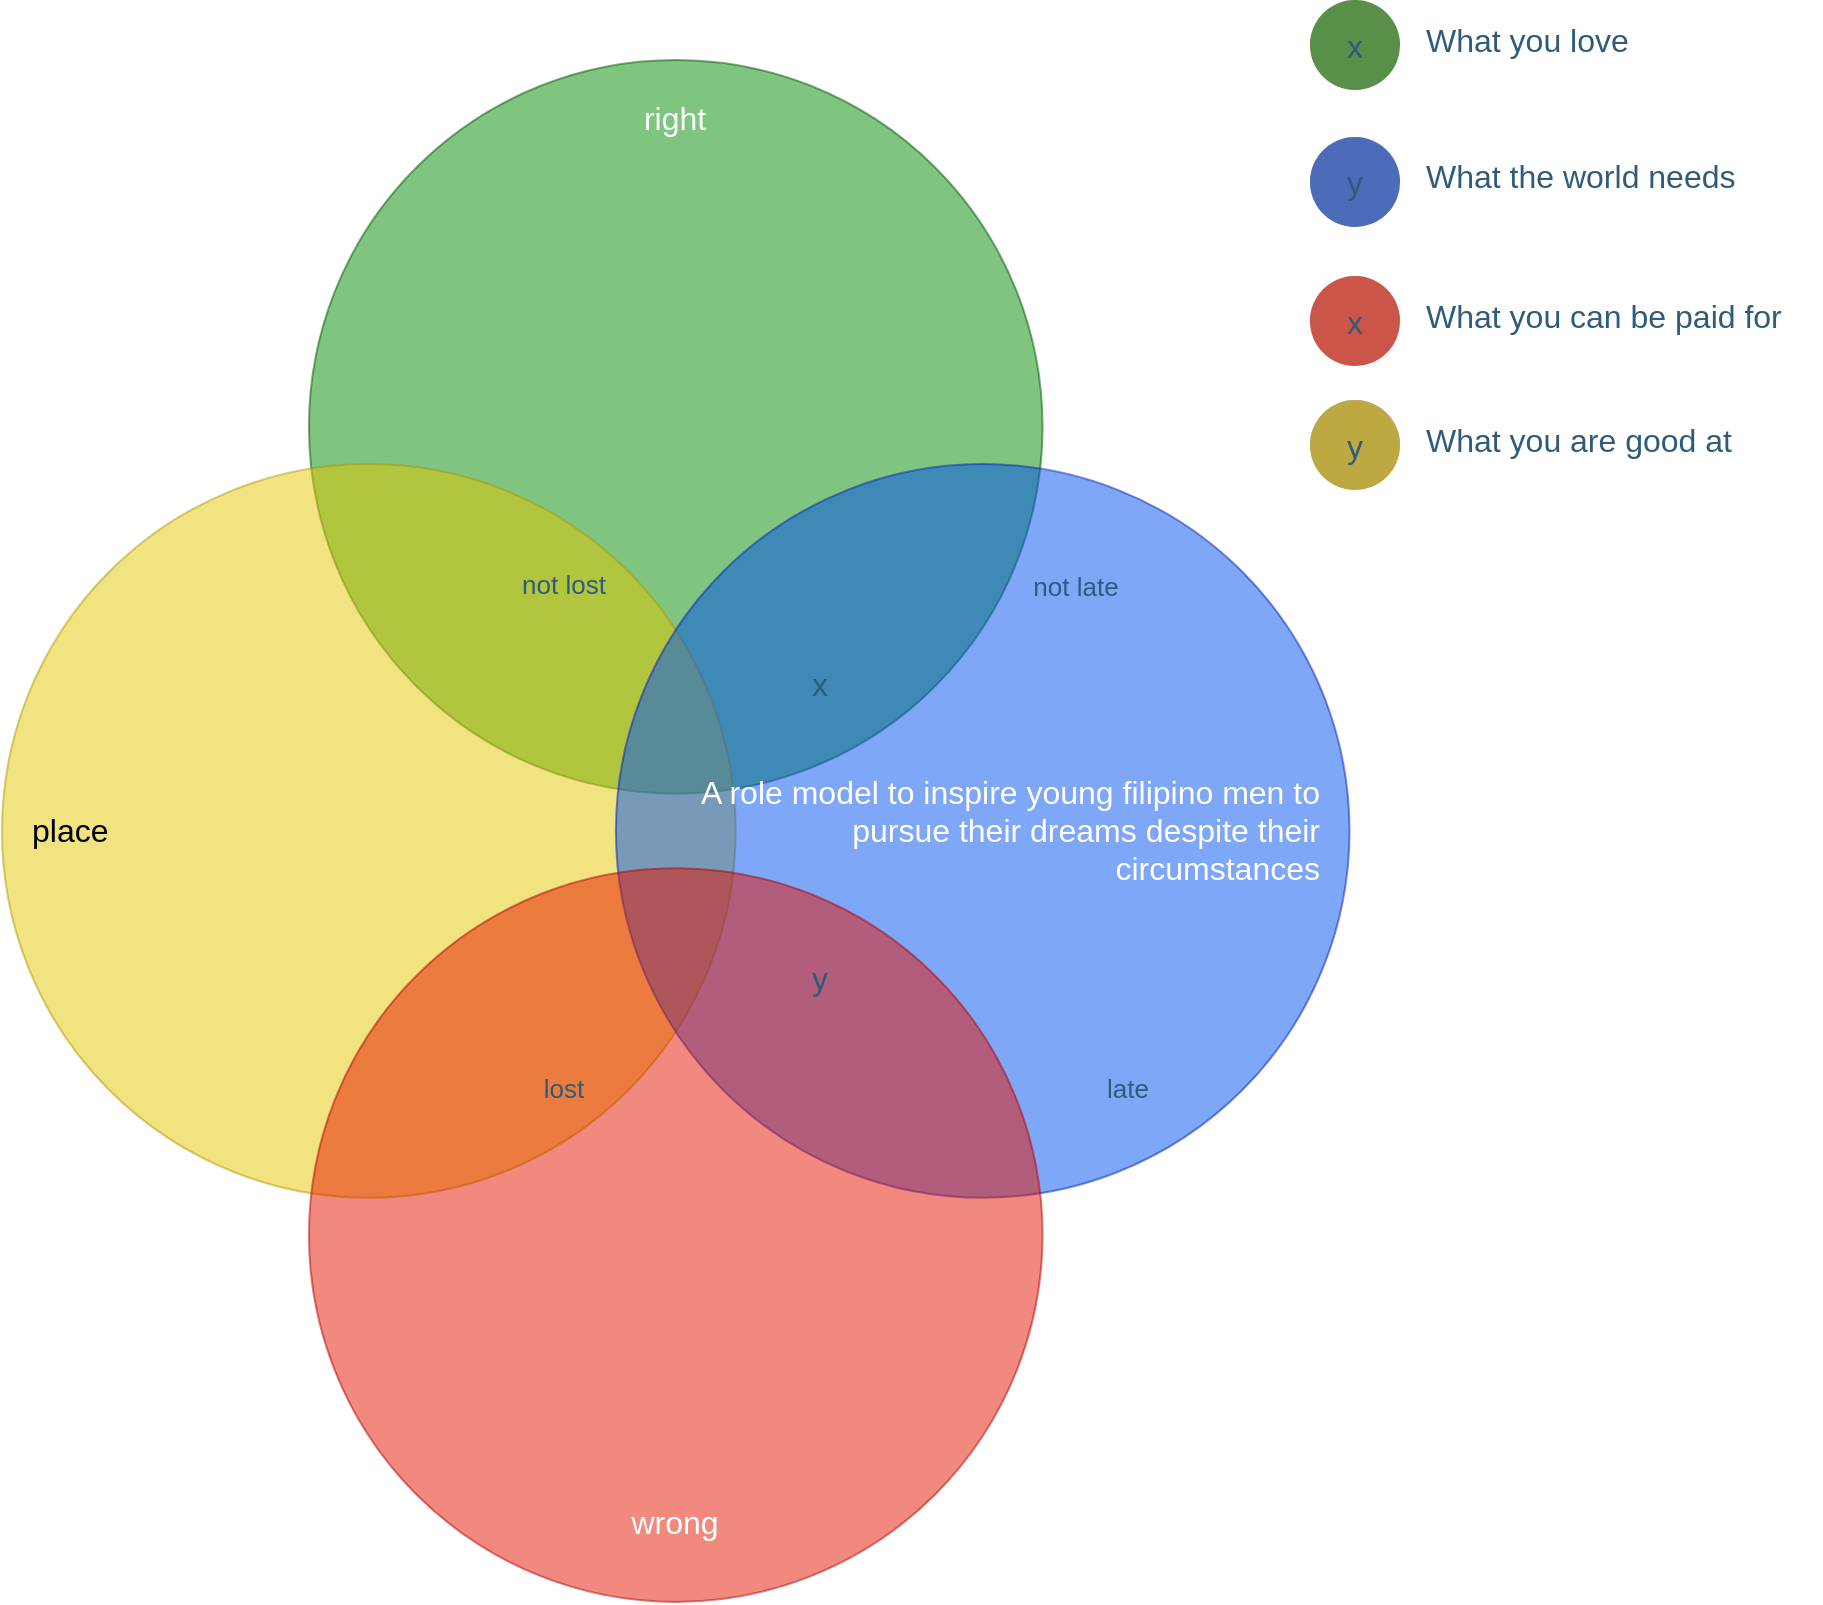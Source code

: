 <mxfile version="23.0.1" type="github">
  <diagram id="3228e29e-7158-1315-38df-8450db1d8a1d" name="Page-1">
    <mxGraphModel dx="1467" dy="780" grid="1" gridSize="10" guides="1" tooltips="1" connect="1" arrows="1" fold="1" page="1" pageScale="1" pageWidth="1169" pageHeight="827" background="none" math="0" shadow="0">
      <root>
        <mxCell id="0" />
        <mxCell id="1" parent="0" />
        <mxCell id="21635" value="&lt;div style=&quot;text-align: center ; font-size: 16px&quot;&gt;&lt;br&gt;&lt;/div&gt;" style="ellipse;whiteSpace=wrap;html=1;aspect=fixed;rounded=1;shadow=0;glass=0;labelBackgroundColor=none;strokeColor=none;strokeWidth=1;fillColor=#F08705;gradientColor=none;fontFamily=Helvetica;fontSize=16;fontColor=#2F5B7C;align=center;opacity=50;verticalAlign=top;spacing=15;" parent="1" vertex="1">
          <mxGeometry x="914" y="10" width="45" height="45" as="geometry" />
        </mxCell>
        <mxCell id="21636" value="" style="ellipse;whiteSpace=wrap;html=1;aspect=fixed;rounded=1;shadow=0;glass=0;labelBackgroundColor=none;strokeColor=none;strokeWidth=1;fillColor=#736CA8;gradientColor=none;fontFamily=Helvetica;fontSize=16;fontColor=#2F5B7C;align=left;opacity=50;spacing=15;" parent="1" vertex="1">
          <mxGeometry x="914" y="10" width="45" height="45" as="geometry" />
        </mxCell>
        <mxCell id="21643" value="x" style="ellipse;whiteSpace=wrap;html=1;aspect=fixed;rounded=1;shadow=0;glass=0;labelBackgroundColor=none;strokeColor=none;strokeWidth=1;fillColor=#008A00;gradientColor=none;fontFamily=Helvetica;fontSize=16;fontColor=#2F5B7C;align=center;opacity=50;spacing=15;" parent="1" vertex="1">
          <mxGeometry x="914" y="10" width="45" height="45" as="geometry" />
        </mxCell>
        <mxCell id="21644" value="What you love" style="text;html=1;resizable=0;points=[];autosize=1;align=left;verticalAlign=top;spacingTop=-4;fontSize=16;fontFamily=Helvetica;fontColor=#2F5B7C;" parent="1" vertex="1">
          <mxGeometry x="969.5" y="17.5" width="120" height="30" as="geometry" />
        </mxCell>
        <mxCell id="21645" value="" style="ellipse;whiteSpace=wrap;html=1;aspect=fixed;rounded=1;shadow=0;glass=0;labelBackgroundColor=none;strokeColor=none;strokeWidth=1;fillColor=#12AAB5;gradientColor=none;fontFamily=Helvetica;fontSize=16;fontColor=#2F5B7C;align=center;opacity=50;spacing=15;" parent="1" vertex="1">
          <mxGeometry x="914" y="78.5" width="45" height="45" as="geometry" />
        </mxCell>
        <mxCell id="21646" value="" style="ellipse;whiteSpace=wrap;html=1;aspect=fixed;rounded=1;shadow=0;glass=0;labelBackgroundColor=none;strokeColor=none;strokeWidth=1;fillColor=#AE4132;gradientColor=none;fontFamily=Helvetica;fontSize=16;fontColor=#2F5B7C;align=center;opacity=50;spacing=15;" parent="1" vertex="1">
          <mxGeometry x="914" y="78.5" width="45" height="45" as="geometry" />
        </mxCell>
        <mxCell id="21647" value="y" style="ellipse;whiteSpace=wrap;html=1;aspect=fixed;rounded=1;shadow=0;glass=0;labelBackgroundColor=none;strokeColor=none;strokeWidth=1;fillColor=#0050EF;gradientColor=none;fontFamily=Helvetica;fontSize=16;fontColor=#2F5B7C;align=center;opacity=50;spacing=15;" parent="1" vertex="1">
          <mxGeometry x="914" y="78.5" width="45" height="45" as="geometry" />
        </mxCell>
        <mxCell id="21648" value="What the world needs" style="text;html=1;resizable=0;points=[];autosize=1;align=left;verticalAlign=top;spacingTop=-4;fontSize=16;fontFamily=Helvetica;fontColor=#2F5B7C;" parent="1" vertex="1">
          <mxGeometry x="969.5" y="86" width="180" height="30" as="geometry" />
        </mxCell>
        <mxCell id="nFk9WijKYH34LfZV5_Lt-21667" value="&lt;div style=&quot;text-align: center ; font-size: 16px&quot;&gt;&lt;br&gt;&lt;/div&gt;" style="ellipse;whiteSpace=wrap;html=1;aspect=fixed;rounded=1;shadow=0;glass=0;labelBackgroundColor=none;strokeColor=none;strokeWidth=1;fillColor=#F08705;gradientColor=none;fontFamily=Helvetica;fontSize=16;fontColor=#2F5B7C;align=center;opacity=50;verticalAlign=top;spacing=15;" vertex="1" parent="1">
          <mxGeometry x="914" y="148" width="45" height="45" as="geometry" />
        </mxCell>
        <mxCell id="nFk9WijKYH34LfZV5_Lt-21668" value="" style="ellipse;whiteSpace=wrap;html=1;aspect=fixed;rounded=1;shadow=0;glass=0;labelBackgroundColor=none;strokeColor=none;strokeWidth=1;fillColor=#736CA8;gradientColor=none;fontFamily=Helvetica;fontSize=16;fontColor=#2F5B7C;align=left;opacity=50;spacing=15;" vertex="1" parent="1">
          <mxGeometry x="914" y="148" width="45" height="45" as="geometry" />
        </mxCell>
        <mxCell id="nFk9WijKYH34LfZV5_Lt-21669" value="x" style="ellipse;whiteSpace=wrap;html=1;aspect=fixed;rounded=1;shadow=0;glass=0;labelBackgroundColor=none;strokeColor=none;strokeWidth=1;fillColor=#E51400;gradientColor=none;fontFamily=Helvetica;fontSize=16;fontColor=#2F5B7C;align=center;opacity=50;spacing=15;" vertex="1" parent="1">
          <mxGeometry x="914" y="148" width="45" height="45" as="geometry" />
        </mxCell>
        <mxCell id="nFk9WijKYH34LfZV5_Lt-21670" value="What you can be paid for" style="text;html=1;resizable=0;points=[];autosize=1;align=left;verticalAlign=top;spacingTop=-4;fontSize=16;fontFamily=Helvetica;fontColor=#2F5B7C;" vertex="1" parent="1">
          <mxGeometry x="969.5" y="155.5" width="200" height="30" as="geometry" />
        </mxCell>
        <mxCell id="nFk9WijKYH34LfZV5_Lt-21671" value="" style="ellipse;whiteSpace=wrap;html=1;aspect=fixed;rounded=1;shadow=0;glass=0;labelBackgroundColor=none;strokeColor=none;strokeWidth=1;fillColor=#12AAB5;gradientColor=none;fontFamily=Helvetica;fontSize=16;fontColor=#2F5B7C;align=center;opacity=50;spacing=15;" vertex="1" parent="1">
          <mxGeometry x="914" y="210" width="45" height="45" as="geometry" />
        </mxCell>
        <mxCell id="nFk9WijKYH34LfZV5_Lt-21672" value="" style="ellipse;whiteSpace=wrap;html=1;aspect=fixed;rounded=1;shadow=0;glass=0;labelBackgroundColor=none;strokeColor=none;strokeWidth=1;fillColor=#AE4132;gradientColor=none;fontFamily=Helvetica;fontSize=16;fontColor=#2F5B7C;align=center;opacity=50;spacing=15;" vertex="1" parent="1">
          <mxGeometry x="914" y="210" width="45" height="45" as="geometry" />
        </mxCell>
        <mxCell id="nFk9WijKYH34LfZV5_Lt-21673" value="y" style="ellipse;whiteSpace=wrap;html=1;aspect=fixed;rounded=1;shadow=0;glass=0;labelBackgroundColor=none;strokeColor=none;strokeWidth=1;fillColor=#E3C800;gradientColor=none;fontFamily=Helvetica;fontSize=16;fontColor=#2F5B7C;align=center;opacity=50;spacing=15;" vertex="1" parent="1">
          <mxGeometry x="914" y="210" width="45" height="45" as="geometry" />
        </mxCell>
        <mxCell id="nFk9WijKYH34LfZV5_Lt-21674" value="What you are good at" style="text;html=1;resizable=0;points=[];autosize=1;align=left;verticalAlign=top;spacingTop=-4;fontSize=16;fontFamily=Helvetica;fontColor=#2F5B7C;" vertex="1" parent="1">
          <mxGeometry x="969.5" y="217.5" width="180" height="30" as="geometry" />
        </mxCell>
        <mxCell id="nFk9WijKYH34LfZV5_Lt-21675" value="" style="group" vertex="1" connectable="0" parent="1">
          <mxGeometry x="260" y="40" width="818.5" height="771.5" as="geometry" />
        </mxCell>
        <mxCell id="21637" value="&lt;div style=&quot;text-align: center; font-size: 16px;&quot;&gt;&lt;span style=&quot;font-size: 16px;&quot;&gt;right&lt;/span&gt;&lt;/div&gt;" style="ellipse;whiteSpace=wrap;html=1;aspect=fixed;rounded=1;shadow=0;glass=0;labelBackgroundColor=none;strokeColor=#005700;strokeWidth=1;fillColor=#008A00;fontFamily=Helvetica;fontSize=16;fontColor=#ffffff;align=center;opacity=50;verticalAlign=top;spacing=15;" parent="nFk9WijKYH34LfZV5_Lt-21675" vertex="1">
          <mxGeometry x="153.469" width="366.82" height="366.82" as="geometry" />
        </mxCell>
        <mxCell id="21638" value="place" style="ellipse;whiteSpace=wrap;html=1;aspect=fixed;rounded=1;shadow=0;glass=0;labelBackgroundColor=none;strokeColor=#B09500;strokeWidth=1;fillColor=#E3C800;fontFamily=Helvetica;fontSize=16;fontColor=#000000;align=left;opacity=50;spacing=15;" parent="nFk9WijKYH34LfZV5_Lt-21675" vertex="1">
          <mxGeometry y="202.06" width="366.82" height="366.82" as="geometry" />
        </mxCell>
        <mxCell id="21639" value="A role model to inspire young filipino men to pursue their dreams despite their circumstances" style="ellipse;whiteSpace=wrap;html=1;aspect=fixed;rounded=1;shadow=0;glass=0;labelBackgroundColor=none;strokeColor=#001DBC;strokeWidth=1;fillColor=#0050EF;fontFamily=Helvetica;fontSize=16;fontColor=#ffffff;align=right;opacity=50;spacing=15;" parent="nFk9WijKYH34LfZV5_Lt-21675" vertex="1">
          <mxGeometry x="306.938" y="202.06" width="366.82" height="366.82" as="geometry" />
        </mxCell>
        <mxCell id="21640" value="&lt;div style=&quot;text-align: center; font-size: 16px;&quot;&gt;&lt;span style=&quot;font-size: 16px;&quot;&gt;wrong&lt;/span&gt;&lt;/div&gt;" style="ellipse;whiteSpace=wrap;html=1;aspect=fixed;rounded=1;shadow=0;glass=0;labelBackgroundColor=none;strokeColor=#B20000;strokeWidth=1;fillColor=#E51400;fontFamily=Helvetica;fontSize=16;align=center;opacity=50;verticalAlign=bottom;spacingBottom=15;spacing=15;fontColor=#ffffff;" parent="nFk9WijKYH34LfZV5_Lt-21675" vertex="1">
          <mxGeometry x="153.469" y="404.119" width="366.82" height="366.82" as="geometry" />
        </mxCell>
        <mxCell id="21641" value="y" style="text;html=1;strokeColor=none;fillColor=none;align=center;verticalAlign=middle;whiteSpace=wrap;rounded=0;shadow=0;glass=0;labelBackgroundColor=none;fontFamily=Helvetica;fontSize=16;fontColor=#2F5B7C;" parent="nFk9WijKYH34LfZV5_Lt-21675" vertex="1">
          <mxGeometry x="358.094" y="440.857" width="102.312" height="36.738" as="geometry" />
        </mxCell>
        <mxCell id="21642" value="x" style="text;html=1;strokeColor=none;fillColor=none;align=center;verticalAlign=middle;whiteSpace=wrap;rounded=0;shadow=0;glass=0;labelBackgroundColor=none;fontFamily=Helvetica;fontSize=16;fontColor=#2F5B7C;" parent="nFk9WijKYH34LfZV5_Lt-21675" vertex="1">
          <mxGeometry x="358.094" y="293.905" width="102.312" height="36.738" as="geometry" />
        </mxCell>
        <mxCell id="21649" value="not late" style="text;html=1;strokeColor=none;fillColor=none;align=center;verticalAlign=middle;whiteSpace=wrap;rounded=0;shadow=0;glass=0;labelBackgroundColor=none;fontFamily=Helvetica;fontSize=13;fontColor=#2F5B7C;" parent="nFk9WijKYH34LfZV5_Lt-21675" vertex="1">
          <mxGeometry x="485.984" y="244.308" width="102.312" height="36.738" as="geometry" />
        </mxCell>
        <mxCell id="21650" value="late" style="text;html=1;strokeColor=none;fillColor=none;align=center;verticalAlign=middle;whiteSpace=wrap;rounded=0;shadow=0;glass=0;labelBackgroundColor=none;fontFamily=Helvetica;fontSize=13;fontColor=#2F5B7C;" parent="nFk9WijKYH34LfZV5_Lt-21675" vertex="1">
          <mxGeometry x="511.562" y="495.964" width="102.312" height="36.738" as="geometry" />
        </mxCell>
        <mxCell id="21651" value="lost" style="text;html=1;strokeColor=none;fillColor=none;align=center;verticalAlign=middle;whiteSpace=wrap;rounded=0;shadow=0;glass=0;labelBackgroundColor=none;fontFamily=Helvetica;fontSize=13;fontColor=#2F5B7C;" parent="nFk9WijKYH34LfZV5_Lt-21675" vertex="1">
          <mxGeometry x="230.203" y="495.964" width="102.312" height="36.738" as="geometry" />
        </mxCell>
        <mxCell id="21652" value="not lost" style="text;html=1;strokeColor=none;fillColor=none;align=center;verticalAlign=middle;whiteSpace=wrap;rounded=0;shadow=0;glass=0;labelBackgroundColor=none;fontFamily=Helvetica;fontSize=13;fontColor=#2F5B7C;" parent="nFk9WijKYH34LfZV5_Lt-21675" vertex="1">
          <mxGeometry x="230.203" y="243.39" width="102.312" height="36.738" as="geometry" />
        </mxCell>
      </root>
    </mxGraphModel>
  </diagram>
</mxfile>
